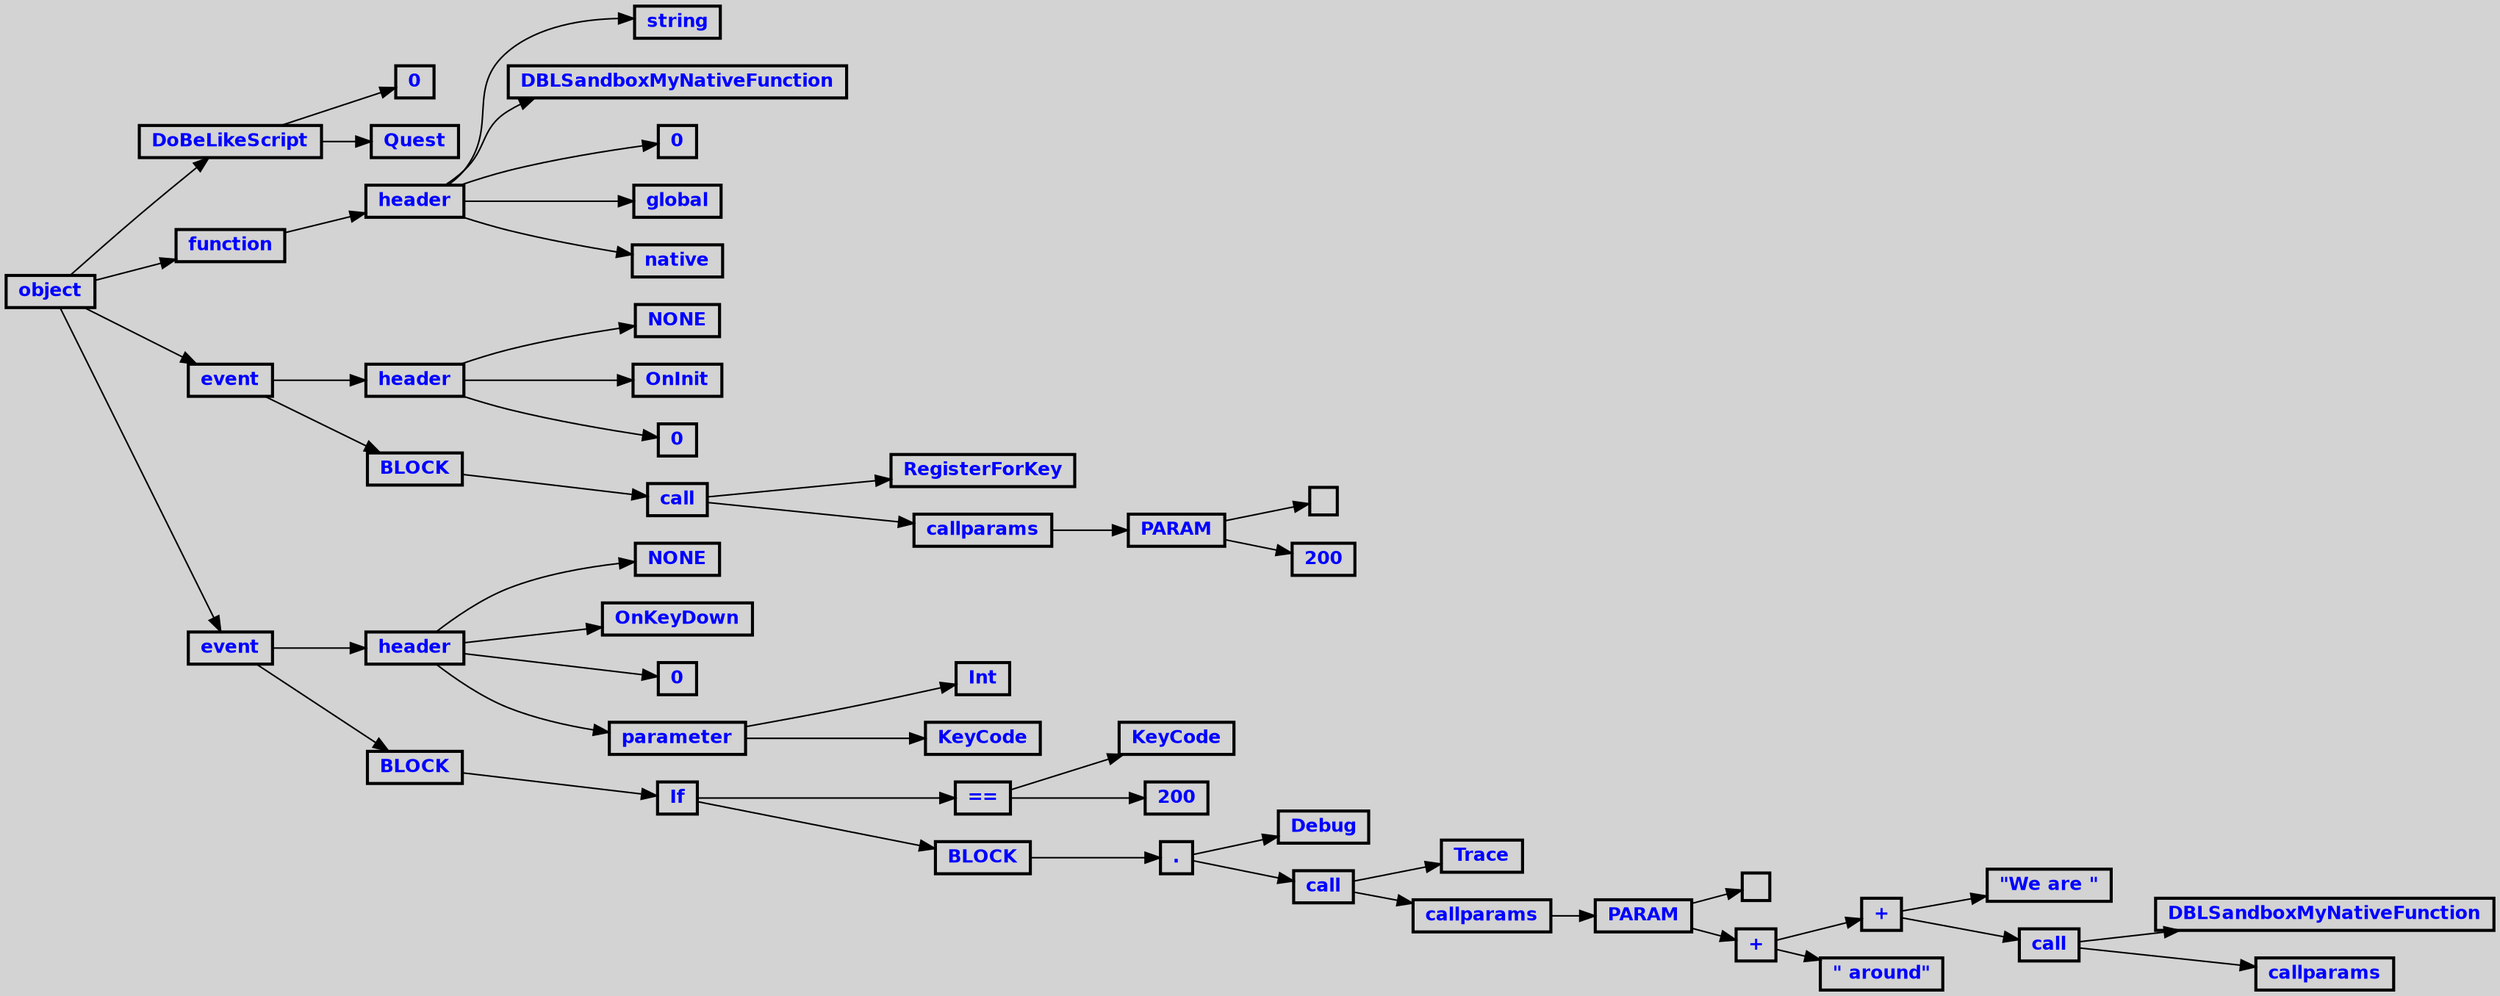 digraph {
 ordering=out;
 ranksep=.4
 rankdir=LR
 bgcolor="lightgrey";
 node [shape=box, fixedsize=false, fontsize=12, fontname="Helvetica-bold", fontcolor="blue"
       width=.25, height=.25, color="black", style="bold"]
 n0 [label="object"];
 n1 [label="DoBeLikeScript"];
 n1 [label="DoBeLikeScript"];
 n2 [label="0"];
 n3 [label="Quest"];
 n4 [label="function"];
 n4 [label="function"];
 n5 [label="header"];
 n5 [label="header"];
 n6 [label="string"];
 n7 [label="DBLSandboxMyNativeFunction"];
 n8 [label="0"];
 n9 [label="global"];
 n10 [label="native"];
 n11 [label="event"];
 n11 [label="event"];
 n12 [label="header"];
 n12 [label="header"];
 n13 [label="NONE"];
 n14 [label="OnInit"];
 n15 [label="0"];
 n16 [label="BLOCK"];
 n16 [label="BLOCK"];
 n17 [label="call"];
 n17 [label="call"];
 n18 [label="RegisterForKey"];
 n19 [label="callparams"];
 n19 [label="callparams"];
 n20 [label="PARAM"];
 n20 [label="PARAM"];
 n21 [label=""];
 n22 [label="200"];
 n23 [label="event"];
 n23 [label="event"];
 n24 [label="header"];
 n24 [label="header"];
 n25 [label="NONE"];
 n26 [label="OnKeyDown"];
 n27 [label="0"];
 n28 [label="parameter"];
 n28 [label="parameter"];
 n29 [label="Int"];
 n30 [label="KeyCode"];
 n31 [label="BLOCK"];
 n31 [label="BLOCK"];
 n32 [label="If"];
 n32 [label="If"];
 n33 [label="=="];
 n33 [label="=="];
 n34 [label="KeyCode"];
 n35 [label="200"];
 n36 [label="BLOCK"];
 n36 [label="BLOCK"];
 n37 [label="."];
 n37 [label="."];
 n38 [label="Debug"];
 n39 [label="call"];
 n39 [label="call"];
 n40 [label="Trace"];
 n41 [label="callparams"];
 n41 [label="callparams"];
 n42 [label="PARAM"];
 n42 [label="PARAM"];
 n43 [label=""];
 n44 [label="+"];
 n44 [label="+"];
 n45 [label="+"];
 n45 [label="+"];
 n46 [label="\"We are \""];
 n47 [label="call"];
 n47 [label="call"];
 n48 [label="DBLSandboxMyNativeFunction"];
 n49 [label="callparams"];
 n50 [label="\" around\""];

 n0 -> n1 // "object" -> "DoBeLikeScript"
 n1 -> n2 // "DoBeLikeScript" -> "0"
 n1 -> n3 // "DoBeLikeScript" -> "Quest"
 n0 -> n4 // "object" -> "function"
 n4 -> n5 // "function" -> "header"
 n5 -> n6 // "header" -> "string"
 n5 -> n7 // "header" -> "DBLSandboxMyNativeFunction"
 n5 -> n8 // "header" -> "0"
 n5 -> n9 // "header" -> "global"
 n5 -> n10 // "header" -> "native"
 n0 -> n11 // "object" -> "event"
 n11 -> n12 // "event" -> "header"
 n12 -> n13 // "header" -> "NONE"
 n12 -> n14 // "header" -> "OnInit"
 n12 -> n15 // "header" -> "0"
 n11 -> n16 // "event" -> "BLOCK"
 n16 -> n17 // "BLOCK" -> "call"
 n17 -> n18 // "call" -> "RegisterForKey"
 n17 -> n19 // "call" -> "callparams"
 n19 -> n20 // "callparams" -> "PARAM"
 n20 -> n21 // "PARAM" -> ""
 n20 -> n22 // "PARAM" -> "200"
 n0 -> n23 // "object" -> "event"
 n23 -> n24 // "event" -> "header"
 n24 -> n25 // "header" -> "NONE"
 n24 -> n26 // "header" -> "OnKeyDown"
 n24 -> n27 // "header" -> "0"
 n24 -> n28 // "header" -> "parameter"
 n28 -> n29 // "parameter" -> "Int"
 n28 -> n30 // "parameter" -> "KeyCode"
 n23 -> n31 // "event" -> "BLOCK"
 n31 -> n32 // "BLOCK" -> "If"
 n32 -> n33 // "If" -> "=="
 n33 -> n34 // "==" -> "KeyCode"
 n33 -> n35 // "==" -> "200"
 n32 -> n36 // "If" -> "BLOCK"
 n36 -> n37 // "BLOCK" -> "."
 n37 -> n38 // "." -> "Debug"
 n37 -> n39 // "." -> "call"
 n39 -> n40 // "call" -> "Trace"
 n39 -> n41 // "call" -> "callparams"
 n41 -> n42 // "callparams" -> "PARAM"
 n42 -> n43 // "PARAM" -> ""
 n42 -> n44 // "PARAM" -> "+"
 n44 -> n45 // "+" -> "+"
 n45 -> n46 // "+" -> ""We are ""
 n45 -> n47 // "+" -> "call"
 n47 -> n48 // "call" -> "DBLSandboxMyNativeFunction"
 n47 -> n49 // "call" -> "callparams"
 n44 -> n50 // "+" -> "" around""

}
